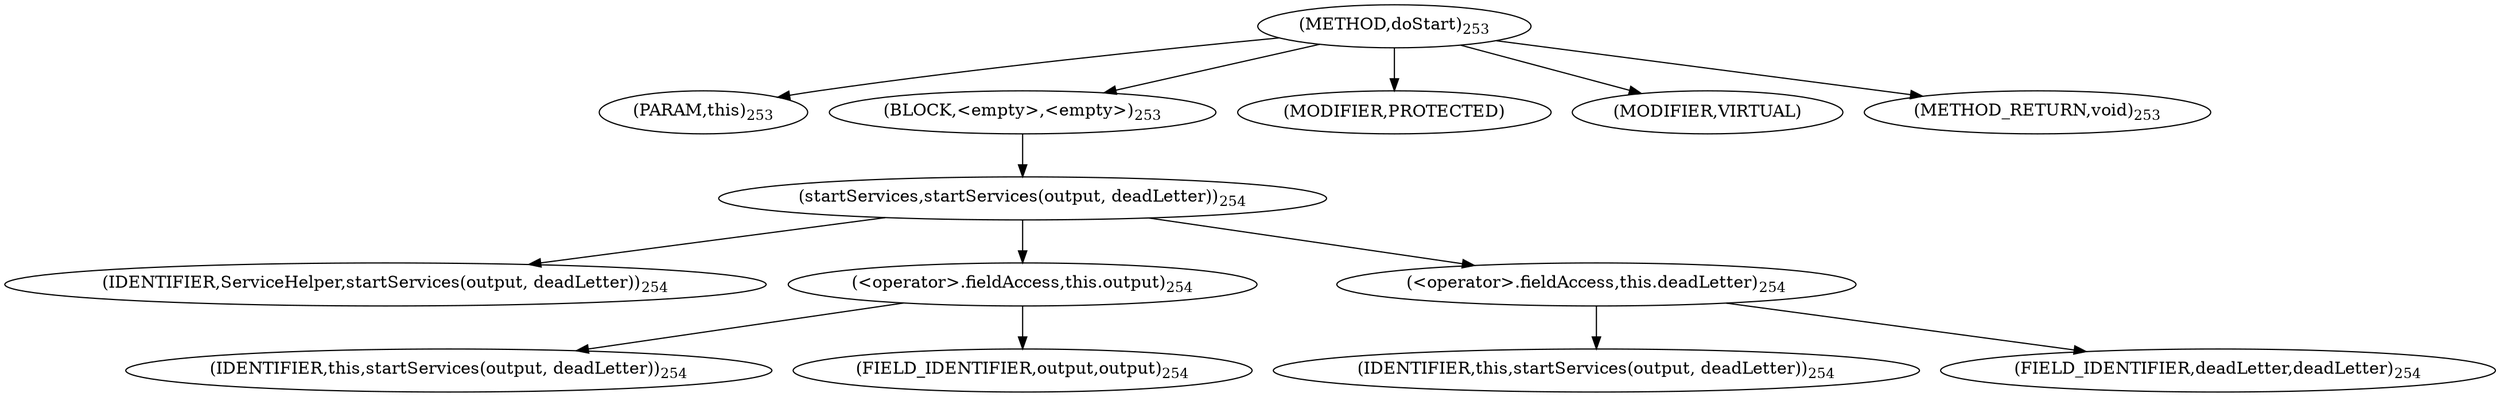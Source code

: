digraph "doStart" {  
"639" [label = <(METHOD,doStart)<SUB>253</SUB>> ]
"640" [label = <(PARAM,this)<SUB>253</SUB>> ]
"641" [label = <(BLOCK,&lt;empty&gt;,&lt;empty&gt;)<SUB>253</SUB>> ]
"642" [label = <(startServices,startServices(output, deadLetter))<SUB>254</SUB>> ]
"643" [label = <(IDENTIFIER,ServiceHelper,startServices(output, deadLetter))<SUB>254</SUB>> ]
"644" [label = <(&lt;operator&gt;.fieldAccess,this.output)<SUB>254</SUB>> ]
"645" [label = <(IDENTIFIER,this,startServices(output, deadLetter))<SUB>254</SUB>> ]
"646" [label = <(FIELD_IDENTIFIER,output,output)<SUB>254</SUB>> ]
"647" [label = <(&lt;operator&gt;.fieldAccess,this.deadLetter)<SUB>254</SUB>> ]
"648" [label = <(IDENTIFIER,this,startServices(output, deadLetter))<SUB>254</SUB>> ]
"649" [label = <(FIELD_IDENTIFIER,deadLetter,deadLetter)<SUB>254</SUB>> ]
"650" [label = <(MODIFIER,PROTECTED)> ]
"651" [label = <(MODIFIER,VIRTUAL)> ]
"652" [label = <(METHOD_RETURN,void)<SUB>253</SUB>> ]
  "639" -> "640" 
  "639" -> "641" 
  "639" -> "650" 
  "639" -> "651" 
  "639" -> "652" 
  "641" -> "642" 
  "642" -> "643" 
  "642" -> "644" 
  "642" -> "647" 
  "644" -> "645" 
  "644" -> "646" 
  "647" -> "648" 
  "647" -> "649" 
}
